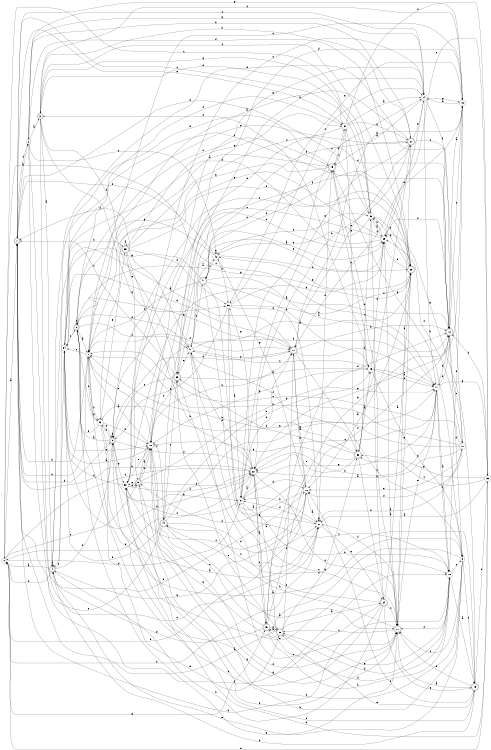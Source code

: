 digraph n37_10 {
__start0 [label="" shape="none"];

rankdir=LR;
size="8,5";

s0 [style="filled", color="black", fillcolor="white" shape="circle", label="0"];
s1 [style="rounded,filled", color="black", fillcolor="white" shape="doublecircle", label="1"];
s2 [style="filled", color="black", fillcolor="white" shape="circle", label="2"];
s3 [style="rounded,filled", color="black", fillcolor="white" shape="doublecircle", label="3"];
s4 [style="rounded,filled", color="black", fillcolor="white" shape="doublecircle", label="4"];
s5 [style="rounded,filled", color="black", fillcolor="white" shape="doublecircle", label="5"];
s6 [style="rounded,filled", color="black", fillcolor="white" shape="doublecircle", label="6"];
s7 [style="filled", color="black", fillcolor="white" shape="circle", label="7"];
s8 [style="filled", color="black", fillcolor="white" shape="circle", label="8"];
s9 [style="rounded,filled", color="black", fillcolor="white" shape="doublecircle", label="9"];
s10 [style="filled", color="black", fillcolor="white" shape="circle", label="10"];
s11 [style="rounded,filled", color="black", fillcolor="white" shape="doublecircle", label="11"];
s12 [style="rounded,filled", color="black", fillcolor="white" shape="doublecircle", label="12"];
s13 [style="filled", color="black", fillcolor="white" shape="circle", label="13"];
s14 [style="filled", color="black", fillcolor="white" shape="circle", label="14"];
s15 [style="rounded,filled", color="black", fillcolor="white" shape="doublecircle", label="15"];
s16 [style="filled", color="black", fillcolor="white" shape="circle", label="16"];
s17 [style="filled", color="black", fillcolor="white" shape="circle", label="17"];
s18 [style="filled", color="black", fillcolor="white" shape="circle", label="18"];
s19 [style="rounded,filled", color="black", fillcolor="white" shape="doublecircle", label="19"];
s20 [style="rounded,filled", color="black", fillcolor="white" shape="doublecircle", label="20"];
s21 [style="rounded,filled", color="black", fillcolor="white" shape="doublecircle", label="21"];
s22 [style="filled", color="black", fillcolor="white" shape="circle", label="22"];
s23 [style="rounded,filled", color="black", fillcolor="white" shape="doublecircle", label="23"];
s24 [style="rounded,filled", color="black", fillcolor="white" shape="doublecircle", label="24"];
s25 [style="rounded,filled", color="black", fillcolor="white" shape="doublecircle", label="25"];
s26 [style="filled", color="black", fillcolor="white" shape="circle", label="26"];
s27 [style="filled", color="black", fillcolor="white" shape="circle", label="27"];
s28 [style="filled", color="black", fillcolor="white" shape="circle", label="28"];
s29 [style="filled", color="black", fillcolor="white" shape="circle", label="29"];
s30 [style="filled", color="black", fillcolor="white" shape="circle", label="30"];
s31 [style="filled", color="black", fillcolor="white" shape="circle", label="31"];
s32 [style="filled", color="black", fillcolor="white" shape="circle", label="32"];
s33 [style="filled", color="black", fillcolor="white" shape="circle", label="33"];
s34 [style="filled", color="black", fillcolor="white" shape="circle", label="34"];
s35 [style="rounded,filled", color="black", fillcolor="white" shape="doublecircle", label="35"];
s36 [style="filled", color="black", fillcolor="white" shape="circle", label="36"];
s37 [style="filled", color="black", fillcolor="white" shape="circle", label="37"];
s38 [style="rounded,filled", color="black", fillcolor="white" shape="doublecircle", label="38"];
s39 [style="rounded,filled", color="black", fillcolor="white" shape="doublecircle", label="39"];
s40 [style="filled", color="black", fillcolor="white" shape="circle", label="40"];
s41 [style="rounded,filled", color="black", fillcolor="white" shape="doublecircle", label="41"];
s42 [style="filled", color="black", fillcolor="white" shape="circle", label="42"];
s43 [style="filled", color="black", fillcolor="white" shape="circle", label="43"];
s44 [style="rounded,filled", color="black", fillcolor="white" shape="doublecircle", label="44"];
s45 [style="rounded,filled", color="black", fillcolor="white" shape="doublecircle", label="45"];
s0 -> s1 [label="a"];
s0 -> s27 [label="b"];
s0 -> s17 [label="c"];
s0 -> s37 [label="d"];
s0 -> s9 [label="e"];
s0 -> s22 [label="f"];
s0 -> s45 [label="g"];
s1 -> s2 [label="a"];
s1 -> s7 [label="b"];
s1 -> s31 [label="c"];
s1 -> s5 [label="d"];
s1 -> s30 [label="e"];
s1 -> s2 [label="f"];
s1 -> s13 [label="g"];
s2 -> s3 [label="a"];
s2 -> s21 [label="b"];
s2 -> s42 [label="c"];
s2 -> s25 [label="d"];
s2 -> s26 [label="e"];
s2 -> s18 [label="f"];
s2 -> s14 [label="g"];
s3 -> s4 [label="a"];
s3 -> s21 [label="b"];
s3 -> s27 [label="c"];
s3 -> s39 [label="d"];
s3 -> s30 [label="e"];
s3 -> s13 [label="f"];
s3 -> s36 [label="g"];
s4 -> s0 [label="a"];
s4 -> s5 [label="b"];
s4 -> s34 [label="c"];
s4 -> s0 [label="d"];
s4 -> s12 [label="e"];
s4 -> s4 [label="f"];
s4 -> s26 [label="g"];
s5 -> s6 [label="a"];
s5 -> s43 [label="b"];
s5 -> s25 [label="c"];
s5 -> s5 [label="d"];
s5 -> s18 [label="e"];
s5 -> s22 [label="f"];
s5 -> s33 [label="g"];
s6 -> s7 [label="a"];
s6 -> s6 [label="b"];
s6 -> s15 [label="c"];
s6 -> s40 [label="d"];
s6 -> s21 [label="e"];
s6 -> s40 [label="f"];
s6 -> s11 [label="g"];
s7 -> s8 [label="a"];
s7 -> s1 [label="b"];
s7 -> s34 [label="c"];
s7 -> s11 [label="d"];
s7 -> s10 [label="e"];
s7 -> s43 [label="f"];
s7 -> s43 [label="g"];
s8 -> s1 [label="a"];
s8 -> s9 [label="b"];
s8 -> s20 [label="c"];
s8 -> s10 [label="d"];
s8 -> s6 [label="e"];
s8 -> s19 [label="f"];
s8 -> s15 [label="g"];
s9 -> s10 [label="a"];
s9 -> s10 [label="b"];
s9 -> s19 [label="c"];
s9 -> s22 [label="d"];
s9 -> s33 [label="e"];
s9 -> s12 [label="f"];
s9 -> s17 [label="g"];
s10 -> s7 [label="a"];
s10 -> s11 [label="b"];
s10 -> s29 [label="c"];
s10 -> s20 [label="d"];
s10 -> s33 [label="e"];
s10 -> s44 [label="f"];
s10 -> s20 [label="g"];
s11 -> s4 [label="a"];
s11 -> s12 [label="b"];
s11 -> s8 [label="c"];
s11 -> s5 [label="d"];
s11 -> s21 [label="e"];
s11 -> s17 [label="f"];
s11 -> s26 [label="g"];
s12 -> s13 [label="a"];
s12 -> s17 [label="b"];
s12 -> s13 [label="c"];
s12 -> s8 [label="d"];
s12 -> s28 [label="e"];
s12 -> s39 [label="f"];
s12 -> s45 [label="g"];
s13 -> s14 [label="a"];
s13 -> s11 [label="b"];
s13 -> s7 [label="c"];
s13 -> s39 [label="d"];
s13 -> s22 [label="e"];
s13 -> s11 [label="f"];
s13 -> s36 [label="g"];
s14 -> s15 [label="a"];
s14 -> s17 [label="b"];
s14 -> s2 [label="c"];
s14 -> s29 [label="d"];
s14 -> s13 [label="e"];
s14 -> s28 [label="f"];
s14 -> s33 [label="g"];
s15 -> s7 [label="a"];
s15 -> s16 [label="b"];
s15 -> s44 [label="c"];
s15 -> s4 [label="d"];
s15 -> s41 [label="e"];
s15 -> s31 [label="f"];
s15 -> s43 [label="g"];
s16 -> s17 [label="a"];
s16 -> s8 [label="b"];
s16 -> s40 [label="c"];
s16 -> s29 [label="d"];
s16 -> s17 [label="e"];
s16 -> s3 [label="f"];
s16 -> s10 [label="g"];
s17 -> s18 [label="a"];
s17 -> s12 [label="b"];
s17 -> s22 [label="c"];
s17 -> s22 [label="d"];
s17 -> s20 [label="e"];
s17 -> s18 [label="f"];
s17 -> s32 [label="g"];
s18 -> s19 [label="a"];
s18 -> s1 [label="b"];
s18 -> s8 [label="c"];
s18 -> s45 [label="d"];
s18 -> s13 [label="e"];
s18 -> s20 [label="f"];
s18 -> s23 [label="g"];
s19 -> s20 [label="a"];
s19 -> s4 [label="b"];
s19 -> s32 [label="c"];
s19 -> s20 [label="d"];
s19 -> s23 [label="e"];
s19 -> s26 [label="f"];
s19 -> s29 [label="g"];
s20 -> s21 [label="a"];
s20 -> s44 [label="b"];
s20 -> s23 [label="c"];
s20 -> s15 [label="d"];
s20 -> s4 [label="e"];
s20 -> s27 [label="f"];
s20 -> s25 [label="g"];
s21 -> s7 [label="a"];
s21 -> s22 [label="b"];
s21 -> s12 [label="c"];
s21 -> s41 [label="d"];
s21 -> s14 [label="e"];
s21 -> s38 [label="f"];
s21 -> s37 [label="g"];
s22 -> s23 [label="a"];
s22 -> s1 [label="b"];
s22 -> s45 [label="c"];
s22 -> s20 [label="d"];
s22 -> s40 [label="e"];
s22 -> s0 [label="f"];
s22 -> s36 [label="g"];
s23 -> s24 [label="a"];
s23 -> s45 [label="b"];
s23 -> s39 [label="c"];
s23 -> s18 [label="d"];
s23 -> s11 [label="e"];
s23 -> s38 [label="f"];
s23 -> s33 [label="g"];
s24 -> s25 [label="a"];
s24 -> s4 [label="b"];
s24 -> s20 [label="c"];
s24 -> s6 [label="d"];
s24 -> s19 [label="e"];
s24 -> s40 [label="f"];
s24 -> s5 [label="g"];
s25 -> s26 [label="a"];
s25 -> s30 [label="b"];
s25 -> s3 [label="c"];
s25 -> s29 [label="d"];
s25 -> s42 [label="e"];
s25 -> s34 [label="f"];
s25 -> s6 [label="g"];
s26 -> s27 [label="a"];
s26 -> s0 [label="b"];
s26 -> s33 [label="c"];
s26 -> s37 [label="d"];
s26 -> s11 [label="e"];
s26 -> s9 [label="f"];
s26 -> s42 [label="g"];
s27 -> s28 [label="a"];
s27 -> s37 [label="b"];
s27 -> s44 [label="c"];
s27 -> s15 [label="d"];
s27 -> s24 [label="e"];
s27 -> s37 [label="f"];
s27 -> s27 [label="g"];
s28 -> s22 [label="a"];
s28 -> s7 [label="b"];
s28 -> s7 [label="c"];
s28 -> s26 [label="d"];
s28 -> s26 [label="e"];
s28 -> s29 [label="f"];
s28 -> s43 [label="g"];
s29 -> s20 [label="a"];
s29 -> s30 [label="b"];
s29 -> s5 [label="c"];
s29 -> s34 [label="d"];
s29 -> s41 [label="e"];
s29 -> s12 [label="f"];
s29 -> s7 [label="g"];
s30 -> s29 [label="a"];
s30 -> s24 [label="b"];
s30 -> s0 [label="c"];
s30 -> s31 [label="d"];
s30 -> s42 [label="e"];
s30 -> s25 [label="f"];
s30 -> s3 [label="g"];
s31 -> s14 [label="a"];
s31 -> s21 [label="b"];
s31 -> s15 [label="c"];
s31 -> s10 [label="d"];
s31 -> s1 [label="e"];
s31 -> s32 [label="f"];
s31 -> s38 [label="g"];
s32 -> s27 [label="a"];
s32 -> s33 [label="b"];
s32 -> s38 [label="c"];
s32 -> s0 [label="d"];
s32 -> s29 [label="e"];
s32 -> s12 [label="f"];
s32 -> s38 [label="g"];
s33 -> s12 [label="a"];
s33 -> s20 [label="b"];
s33 -> s14 [label="c"];
s33 -> s34 [label="d"];
s33 -> s9 [label="e"];
s33 -> s22 [label="f"];
s33 -> s37 [label="g"];
s34 -> s10 [label="a"];
s34 -> s35 [label="b"];
s34 -> s6 [label="c"];
s34 -> s22 [label="d"];
s34 -> s10 [label="e"];
s34 -> s31 [label="f"];
s34 -> s11 [label="g"];
s35 -> s35 [label="a"];
s35 -> s22 [label="b"];
s35 -> s12 [label="c"];
s35 -> s25 [label="d"];
s35 -> s9 [label="e"];
s35 -> s36 [label="f"];
s35 -> s31 [label="g"];
s36 -> s37 [label="a"];
s36 -> s25 [label="b"];
s36 -> s18 [label="c"];
s36 -> s27 [label="d"];
s36 -> s5 [label="e"];
s36 -> s14 [label="f"];
s36 -> s29 [label="g"];
s37 -> s22 [label="a"];
s37 -> s18 [label="b"];
s37 -> s20 [label="c"];
s37 -> s14 [label="d"];
s37 -> s11 [label="e"];
s37 -> s5 [label="f"];
s37 -> s17 [label="g"];
s38 -> s16 [label="a"];
s38 -> s7 [label="b"];
s38 -> s30 [label="c"];
s38 -> s39 [label="d"];
s38 -> s22 [label="e"];
s38 -> s24 [label="f"];
s38 -> s10 [label="g"];
s39 -> s16 [label="a"];
s39 -> s14 [label="b"];
s39 -> s5 [label="c"];
s39 -> s10 [label="d"];
s39 -> s40 [label="e"];
s39 -> s1 [label="f"];
s39 -> s19 [label="g"];
s40 -> s29 [label="a"];
s40 -> s41 [label="b"];
s40 -> s20 [label="c"];
s40 -> s1 [label="d"];
s40 -> s11 [label="e"];
s40 -> s38 [label="f"];
s40 -> s25 [label="g"];
s41 -> s26 [label="a"];
s41 -> s17 [label="b"];
s41 -> s7 [label="c"];
s41 -> s16 [label="d"];
s41 -> s27 [label="e"];
s41 -> s42 [label="f"];
s41 -> s34 [label="g"];
s42 -> s40 [label="a"];
s42 -> s36 [label="b"];
s42 -> s30 [label="c"];
s42 -> s25 [label="d"];
s42 -> s42 [label="e"];
s42 -> s1 [label="f"];
s42 -> s6 [label="g"];
s43 -> s27 [label="a"];
s43 -> s10 [label="b"];
s43 -> s5 [label="c"];
s43 -> s6 [label="d"];
s43 -> s23 [label="e"];
s43 -> s6 [label="f"];
s43 -> s35 [label="g"];
s44 -> s20 [label="a"];
s44 -> s16 [label="b"];
s44 -> s39 [label="c"];
s44 -> s27 [label="d"];
s44 -> s1 [label="e"];
s44 -> s34 [label="f"];
s44 -> s17 [label="g"];
s45 -> s22 [label="a"];
s45 -> s18 [label="b"];
s45 -> s10 [label="c"];
s45 -> s12 [label="d"];
s45 -> s4 [label="e"];
s45 -> s12 [label="f"];
s45 -> s23 [label="g"];

}